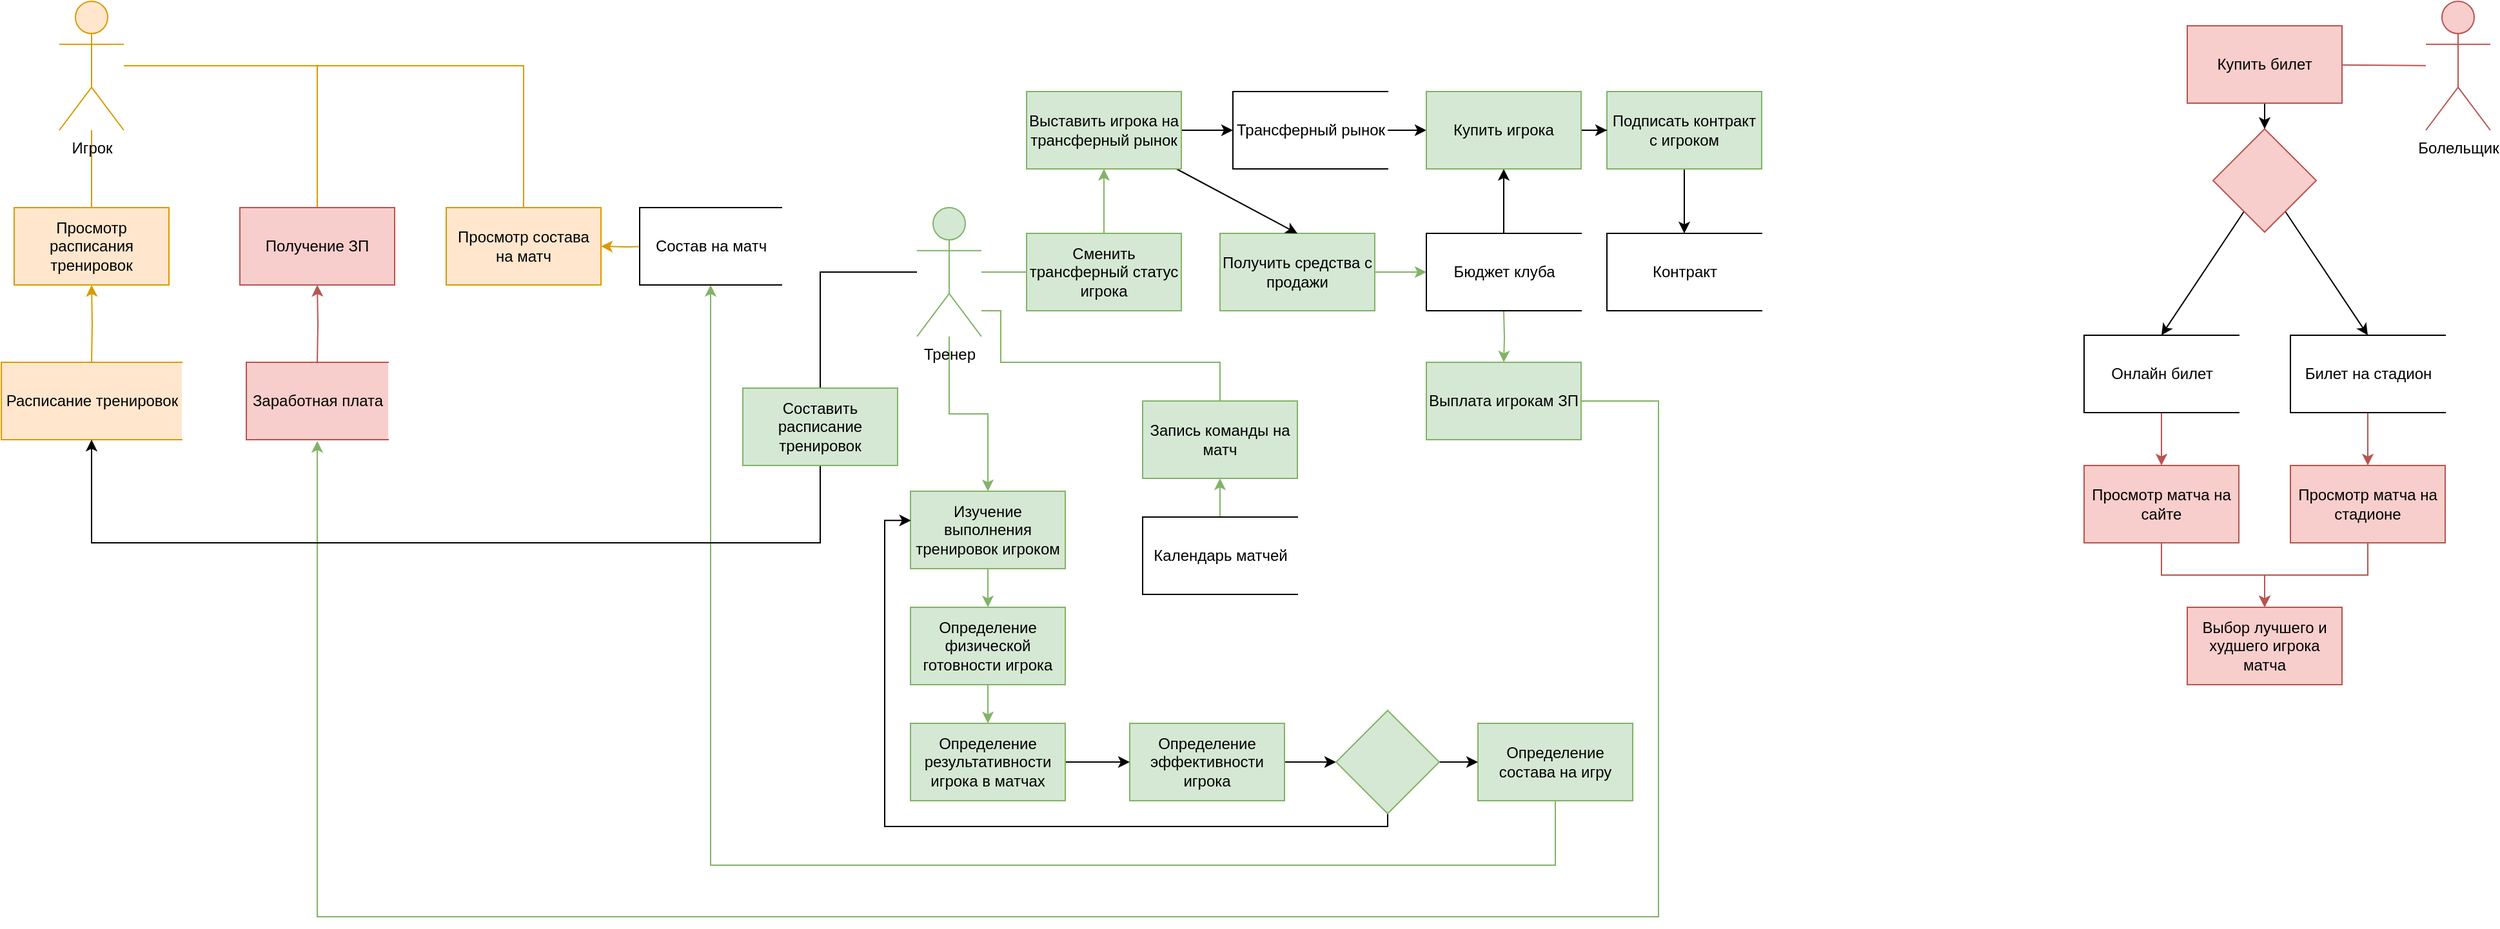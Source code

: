 <mxfile version="15.6.0" type="github">
  <diagram id="C5RBs43oDa-KdzZeNtuy" name="Page-1">
    <mxGraphModel dx="1038" dy="596" grid="1" gridSize="10" guides="1" tooltips="1" connect="1" arrows="1" fold="1" page="1" pageScale="1" pageWidth="300000" pageHeight="300000" math="0" shadow="0">
      <root>
        <mxCell id="WIyWlLk6GJQsqaUBKTNV-0" />
        <mxCell id="WIyWlLk6GJQsqaUBKTNV-1" parent="WIyWlLk6GJQsqaUBKTNV-0" />
        <mxCell id="eOIrUp3XJDV-W28vNHnl-2" style="edgeStyle=orthogonalEdgeStyle;rounded=0;orthogonalLoop=1;jettySize=auto;html=1;entryX=0.5;entryY=0;entryDx=0;entryDy=0;fillColor=#ffe6cc;strokeColor=#d79b00;endArrow=none;endFill=0;" parent="WIyWlLk6GJQsqaUBKTNV-1" source="eOIrUp3XJDV-W28vNHnl-0" target="eOIrUp3XJDV-W28vNHnl-1" edge="1">
          <mxGeometry relative="1" as="geometry" />
        </mxCell>
        <mxCell id="eOIrUp3XJDV-W28vNHnl-8" style="edgeStyle=orthogonalEdgeStyle;rounded=0;orthogonalLoop=1;jettySize=auto;html=1;entryX=0.5;entryY=0;entryDx=0;entryDy=0;fillColor=#ffe6cc;strokeColor=#d79b00;endArrow=none;endFill=0;" parent="WIyWlLk6GJQsqaUBKTNV-1" source="eOIrUp3XJDV-W28vNHnl-0" target="eOIrUp3XJDV-W28vNHnl-5" edge="1">
          <mxGeometry relative="1" as="geometry" />
        </mxCell>
        <mxCell id="eOIrUp3XJDV-W28vNHnl-10" style="edgeStyle=orthogonalEdgeStyle;rounded=0;orthogonalLoop=1;jettySize=auto;html=1;entryX=0.5;entryY=0;entryDx=0;entryDy=0;fillColor=#ffe6cc;strokeColor=#d79b00;endArrow=none;endFill=0;" parent="WIyWlLk6GJQsqaUBKTNV-1" source="eOIrUp3XJDV-W28vNHnl-0" target="eOIrUp3XJDV-W28vNHnl-9" edge="1">
          <mxGeometry relative="1" as="geometry" />
        </mxCell>
        <mxCell id="eOIrUp3XJDV-W28vNHnl-0" value="Игрок" style="shape=umlActor;verticalLabelPosition=bottom;verticalAlign=top;html=1;outlineConnect=0;fillColor=#ffe6cc;strokeColor=#d79b00;" parent="WIyWlLk6GJQsqaUBKTNV-1" vertex="1">
          <mxGeometry x="100" y="40" width="50" height="100" as="geometry" />
        </mxCell>
        <mxCell id="eOIrUp3XJDV-W28vNHnl-1" value="Просмотр расписания тренировок" style="rounded=0;whiteSpace=wrap;html=1;fillColor=#ffe6cc;strokeColor=#d79b00;" parent="WIyWlLk6GJQsqaUBKTNV-1" vertex="1">
          <mxGeometry x="65" y="200" width="120" height="60" as="geometry" />
        </mxCell>
        <mxCell id="eOIrUp3XJDV-W28vNHnl-4" style="edgeStyle=orthogonalEdgeStyle;rounded=0;orthogonalLoop=1;jettySize=auto;html=1;entryX=0.5;entryY=1;entryDx=0;entryDy=0;fillColor=#ffe6cc;strokeColor=#d79b00;" parent="WIyWlLk6GJQsqaUBKTNV-1" target="eOIrUp3XJDV-W28vNHnl-1" edge="1">
          <mxGeometry relative="1" as="geometry">
            <mxPoint x="125" y="320" as="sourcePoint" />
          </mxGeometry>
        </mxCell>
        <mxCell id="eOIrUp3XJDV-W28vNHnl-5" value="Получение ЗП" style="rounded=0;whiteSpace=wrap;html=1;fillColor=#f8cecc;strokeColor=#b85450;" parent="WIyWlLk6GJQsqaUBKTNV-1" vertex="1">
          <mxGeometry x="240" y="200" width="120" height="60" as="geometry" />
        </mxCell>
        <mxCell id="eOIrUp3XJDV-W28vNHnl-7" style="edgeStyle=orthogonalEdgeStyle;rounded=0;orthogonalLoop=1;jettySize=auto;html=1;entryX=0.5;entryY=1;entryDx=0;entryDy=0;fillColor=#f8cecc;strokeColor=#b85450;" parent="WIyWlLk6GJQsqaUBKTNV-1" target="eOIrUp3XJDV-W28vNHnl-5" edge="1">
          <mxGeometry relative="1" as="geometry">
            <mxPoint x="300" y="320" as="sourcePoint" />
          </mxGeometry>
        </mxCell>
        <mxCell id="eOIrUp3XJDV-W28vNHnl-9" value="Просмотр состава на матч" style="rounded=0;whiteSpace=wrap;html=1;fillColor=#ffe6cc;strokeColor=#d79b00;" parent="WIyWlLk6GJQsqaUBKTNV-1" vertex="1">
          <mxGeometry x="400" y="200" width="120" height="60" as="geometry" />
        </mxCell>
        <mxCell id="eOIrUp3XJDV-W28vNHnl-12" style="edgeStyle=orthogonalEdgeStyle;rounded=0;orthogonalLoop=1;jettySize=auto;html=1;fillColor=#ffe6cc;strokeColor=#d79b00;" parent="WIyWlLk6GJQsqaUBKTNV-1" target="eOIrUp3XJDV-W28vNHnl-9" edge="1">
          <mxGeometry relative="1" as="geometry">
            <mxPoint x="560" y="230" as="sourcePoint" />
          </mxGeometry>
        </mxCell>
        <mxCell id="XGsrUP2sVR3z3tPlqDbo-16" style="edgeStyle=orthogonalEdgeStyle;rounded=0;orthogonalLoop=1;jettySize=auto;html=1;entryX=0;entryY=0.5;entryDx=0;entryDy=0;endArrow=none;endFill=0;fillColor=#d5e8d4;strokeColor=#82b366;" parent="WIyWlLk6GJQsqaUBKTNV-1" source="eOIrUp3XJDV-W28vNHnl-14" target="XGsrUP2sVR3z3tPlqDbo-5" edge="1">
          <mxGeometry relative="1" as="geometry" />
        </mxCell>
        <mxCell id="XGsrUP2sVR3z3tPlqDbo-27" style="edgeStyle=orthogonalEdgeStyle;rounded=0;orthogonalLoop=1;jettySize=auto;html=1;endArrow=none;endFill=0;entryX=0.5;entryY=0;entryDx=0;entryDy=0;fillColor=#d5e8d4;strokeColor=#82b366;" parent="WIyWlLk6GJQsqaUBKTNV-1" source="eOIrUp3XJDV-W28vNHnl-14" target="eOIrUp3XJDV-W28vNHnl-29" edge="1">
          <mxGeometry relative="1" as="geometry">
            <mxPoint x="1020" y="380" as="targetPoint" />
            <Array as="points">
              <mxPoint x="830" y="280" />
              <mxPoint x="830" y="320" />
              <mxPoint x="1000" y="320" />
            </Array>
          </mxGeometry>
        </mxCell>
        <mxCell id="j-8AjmEDH8plKs_JmR50-25" style="edgeStyle=orthogonalEdgeStyle;rounded=0;orthogonalLoop=1;jettySize=auto;html=1;entryX=0.5;entryY=0;entryDx=0;entryDy=0;endArrow=none;endFill=0;" edge="1" parent="WIyWlLk6GJQsqaUBKTNV-1" source="eOIrUp3XJDV-W28vNHnl-14" target="j-8AjmEDH8plKs_JmR50-24">
          <mxGeometry relative="1" as="geometry" />
        </mxCell>
        <mxCell id="j-8AjmEDH8plKs_JmR50-31" style="edgeStyle=orthogonalEdgeStyle;rounded=0;orthogonalLoop=1;jettySize=auto;html=1;entryX=0.5;entryY=0;entryDx=0;entryDy=0;fillColor=#d5e8d4;strokeColor=#82b366;" edge="1" parent="WIyWlLk6GJQsqaUBKTNV-1" source="eOIrUp3XJDV-W28vNHnl-14" target="XGsrUP2sVR3z3tPlqDbo-0">
          <mxGeometry relative="1" as="geometry" />
        </mxCell>
        <mxCell id="eOIrUp3XJDV-W28vNHnl-14" value="Тренер" style="shape=umlActor;verticalLabelPosition=bottom;verticalAlign=top;html=1;outlineConnect=0;fillColor=#d5e8d4;strokeColor=#82b366;" parent="WIyWlLk6GJQsqaUBKTNV-1" vertex="1">
          <mxGeometry x="765" y="200" width="50" height="100" as="geometry" />
        </mxCell>
        <mxCell id="j-8AjmEDH8plKs_JmR50-35" style="edgeStyle=orthogonalEdgeStyle;rounded=0;orthogonalLoop=1;jettySize=auto;html=1;entryX=0;entryY=0.5;entryDx=0;entryDy=0;" edge="1" parent="WIyWlLk6GJQsqaUBKTNV-1" source="eOIrUp3XJDV-W28vNHnl-15" target="XGsrUP2sVR3z3tPlqDbo-9">
          <mxGeometry relative="1" as="geometry" />
        </mxCell>
        <mxCell id="eOIrUp3XJDV-W28vNHnl-15" value="Определение эффективности игрока" style="rounded=0;whiteSpace=wrap;html=1;fillColor=#d5e8d4;strokeColor=#82b366;" parent="WIyWlLk6GJQsqaUBKTNV-1" vertex="1">
          <mxGeometry x="930" y="600" width="120" height="60" as="geometry" />
        </mxCell>
        <mxCell id="j-8AjmEDH8plKs_JmR50-38" style="edgeStyle=orthogonalEdgeStyle;rounded=0;orthogonalLoop=1;jettySize=auto;html=1;entryX=0.5;entryY=1;entryDx=0;entryDy=0;fillColor=#d5e8d4;strokeColor=#82b366;" edge="1" parent="WIyWlLk6GJQsqaUBKTNV-1" source="eOIrUp3XJDV-W28vNHnl-21" target="xHA_YGjWeiTxH-2LHFFL-7">
          <mxGeometry relative="1" as="geometry">
            <Array as="points">
              <mxPoint x="1260" y="710" />
              <mxPoint x="605" y="710" />
            </Array>
          </mxGeometry>
        </mxCell>
        <mxCell id="eOIrUp3XJDV-W28vNHnl-21" value="Определение состава на игру" style="rounded=0;whiteSpace=wrap;html=1;fillColor=#d5e8d4;strokeColor=#82b366;" parent="WIyWlLk6GJQsqaUBKTNV-1" vertex="1">
          <mxGeometry x="1200" y="600" width="120" height="60" as="geometry" />
        </mxCell>
        <mxCell id="XGsrUP2sVR3z3tPlqDbo-31" style="edgeStyle=orthogonalEdgeStyle;rounded=0;orthogonalLoop=1;jettySize=auto;html=1;endArrow=classic;endFill=1;fillColor=#d5e8d4;strokeColor=#82b366;" parent="WIyWlLk6GJQsqaUBKTNV-1" source="eOIrUp3XJDV-W28vNHnl-25" edge="1">
          <mxGeometry relative="1" as="geometry">
            <mxPoint x="300" y="381" as="targetPoint" />
            <Array as="points">
              <mxPoint x="1340" y="350" />
              <mxPoint x="1340" y="750" />
              <mxPoint x="300" y="750" />
              <mxPoint x="300" y="381" />
            </Array>
          </mxGeometry>
        </mxCell>
        <mxCell id="eOIrUp3XJDV-W28vNHnl-25" value="Выплата игрокам ЗП" style="rounded=0;whiteSpace=wrap;html=1;fillColor=#d5e8d4;strokeColor=#82b366;" parent="WIyWlLk6GJQsqaUBKTNV-1" vertex="1">
          <mxGeometry x="1160" y="320" width="120" height="60" as="geometry" />
        </mxCell>
        <mxCell id="eOIrUp3XJDV-W28vNHnl-29" value="Запись команды на матч" style="rounded=0;whiteSpace=wrap;html=1;fillColor=#d5e8d4;strokeColor=#82b366;" parent="WIyWlLk6GJQsqaUBKTNV-1" vertex="1">
          <mxGeometry x="940" y="350" width="120" height="60" as="geometry" />
        </mxCell>
        <mxCell id="XGsrUP2sVR3z3tPlqDbo-25" style="edgeStyle=orthogonalEdgeStyle;rounded=0;orthogonalLoop=1;jettySize=auto;html=1;entryX=0.5;entryY=0;entryDx=0;entryDy=0;endArrow=classic;endFill=1;fillColor=#d5e8d4;strokeColor=#82b366;" parent="WIyWlLk6GJQsqaUBKTNV-1" source="XGsrUP2sVR3z3tPlqDbo-0" target="XGsrUP2sVR3z3tPlqDbo-1" edge="1">
          <mxGeometry relative="1" as="geometry" />
        </mxCell>
        <mxCell id="XGsrUP2sVR3z3tPlqDbo-0" value="Изучение выполнения тренировок игроком" style="rounded=0;whiteSpace=wrap;html=1;fillColor=#d5e8d4;strokeColor=#82b366;" parent="WIyWlLk6GJQsqaUBKTNV-1" vertex="1">
          <mxGeometry x="760" y="420" width="120" height="60" as="geometry" />
        </mxCell>
        <mxCell id="XGsrUP2sVR3z3tPlqDbo-26" style="edgeStyle=orthogonalEdgeStyle;rounded=0;orthogonalLoop=1;jettySize=auto;html=1;entryX=0.5;entryY=0;entryDx=0;entryDy=0;endArrow=classic;endFill=1;fillColor=#d5e8d4;strokeColor=#82b366;" parent="WIyWlLk6GJQsqaUBKTNV-1" source="XGsrUP2sVR3z3tPlqDbo-1" target="XGsrUP2sVR3z3tPlqDbo-2" edge="1">
          <mxGeometry relative="1" as="geometry" />
        </mxCell>
        <mxCell id="XGsrUP2sVR3z3tPlqDbo-1" value="Определение физической готовности игрока" style="rounded=0;whiteSpace=wrap;html=1;fillColor=#d5e8d4;strokeColor=#82b366;" parent="WIyWlLk6GJQsqaUBKTNV-1" vertex="1">
          <mxGeometry x="760" y="510" width="120" height="60" as="geometry" />
        </mxCell>
        <mxCell id="j-8AjmEDH8plKs_JmR50-34" style="edgeStyle=orthogonalEdgeStyle;rounded=0;orthogonalLoop=1;jettySize=auto;html=1;entryX=0;entryY=0.5;entryDx=0;entryDy=0;" edge="1" parent="WIyWlLk6GJQsqaUBKTNV-1" source="XGsrUP2sVR3z3tPlqDbo-2" target="eOIrUp3XJDV-W28vNHnl-15">
          <mxGeometry relative="1" as="geometry" />
        </mxCell>
        <mxCell id="XGsrUP2sVR3z3tPlqDbo-2" value="Определение результативности игрока в матчах" style="rounded=0;whiteSpace=wrap;html=1;fillColor=#d5e8d4;strokeColor=#82b366;" parent="WIyWlLk6GJQsqaUBKTNV-1" vertex="1">
          <mxGeometry x="760" y="600" width="120" height="60" as="geometry" />
        </mxCell>
        <mxCell id="Lr7Eeemeu5pWexbAgqRX-1" style="edgeStyle=orthogonalEdgeStyle;rounded=0;orthogonalLoop=1;jettySize=auto;html=1;entryX=0.5;entryY=0;entryDx=0;entryDy=0;" parent="WIyWlLk6GJQsqaUBKTNV-1" source="XGsrUP2sVR3z3tPlqDbo-4" target="Lr7Eeemeu5pWexbAgqRX-0" edge="1">
          <mxGeometry relative="1" as="geometry">
            <Array as="points">
              <mxPoint x="1360" y="220" />
            </Array>
          </mxGeometry>
        </mxCell>
        <mxCell id="XGsrUP2sVR3z3tPlqDbo-4" value="Подписать контракт с игроком" style="rounded=0;whiteSpace=wrap;html=1;fillColor=#d5e8d4;strokeColor=#82b366;" parent="WIyWlLk6GJQsqaUBKTNV-1" vertex="1">
          <mxGeometry x="1300" y="110" width="120" height="60" as="geometry" />
        </mxCell>
        <mxCell id="XGsrUP2sVR3z3tPlqDbo-19" style="edgeStyle=orthogonalEdgeStyle;rounded=0;orthogonalLoop=1;jettySize=auto;html=1;entryX=0.5;entryY=1;entryDx=0;entryDy=0;endArrow=classic;endFill=1;fillColor=#d5e8d4;strokeColor=#82b366;" parent="WIyWlLk6GJQsqaUBKTNV-1" source="XGsrUP2sVR3z3tPlqDbo-5" edge="1">
          <mxGeometry relative="1" as="geometry">
            <mxPoint x="910" y="170" as="targetPoint" />
          </mxGeometry>
        </mxCell>
        <mxCell id="XGsrUP2sVR3z3tPlqDbo-5" value="Сменить трансферный статус игрока&lt;br&gt;" style="rounded=0;whiteSpace=wrap;html=1;fillColor=#d5e8d4;strokeColor=#82b366;" parent="WIyWlLk6GJQsqaUBKTNV-1" vertex="1">
          <mxGeometry x="850" y="220" width="120" height="60" as="geometry" />
        </mxCell>
        <mxCell id="XGsrUP2sVR3z3tPlqDbo-18" style="edgeStyle=orthogonalEdgeStyle;rounded=0;orthogonalLoop=1;jettySize=auto;html=1;entryX=0;entryY=0.5;entryDx=0;entryDy=0;endArrow=classic;endFill=1;fillColor=#d5e8d4;strokeColor=#82b366;" parent="WIyWlLk6GJQsqaUBKTNV-1" source="XGsrUP2sVR3z3tPlqDbo-6" edge="1">
          <mxGeometry relative="1" as="geometry">
            <mxPoint x="1160" y="250" as="targetPoint" />
          </mxGeometry>
        </mxCell>
        <mxCell id="XGsrUP2sVR3z3tPlqDbo-6" value="Получить средства с продажи" style="rounded=0;whiteSpace=wrap;html=1;fillColor=#d5e8d4;strokeColor=#82b366;" parent="WIyWlLk6GJQsqaUBKTNV-1" vertex="1">
          <mxGeometry x="1000" y="220" width="120" height="60" as="geometry" />
        </mxCell>
        <mxCell id="XGsrUP2sVR3z3tPlqDbo-23" style="edgeStyle=orthogonalEdgeStyle;rounded=0;orthogonalLoop=1;jettySize=auto;html=1;entryX=0.5;entryY=0;entryDx=0;entryDy=0;endArrow=classic;endFill=1;fillColor=#d5e8d4;strokeColor=#82b366;" parent="WIyWlLk6GJQsqaUBKTNV-1" target="eOIrUp3XJDV-W28vNHnl-25" edge="1">
          <mxGeometry relative="1" as="geometry">
            <mxPoint x="1220" y="280" as="sourcePoint" />
          </mxGeometry>
        </mxCell>
        <mxCell id="j-8AjmEDH8plKs_JmR50-36" style="edgeStyle=orthogonalEdgeStyle;rounded=0;orthogonalLoop=1;jettySize=auto;html=1;entryX=0.003;entryY=0.377;entryDx=0;entryDy=0;entryPerimeter=0;" edge="1" parent="WIyWlLk6GJQsqaUBKTNV-1" source="XGsrUP2sVR3z3tPlqDbo-9" target="XGsrUP2sVR3z3tPlqDbo-0">
          <mxGeometry relative="1" as="geometry">
            <Array as="points">
              <mxPoint x="1130" y="680" />
              <mxPoint x="740" y="680" />
              <mxPoint x="740" y="443" />
            </Array>
          </mxGeometry>
        </mxCell>
        <mxCell id="j-8AjmEDH8plKs_JmR50-37" style="edgeStyle=orthogonalEdgeStyle;rounded=0;orthogonalLoop=1;jettySize=auto;html=1;entryX=0;entryY=0.5;entryDx=0;entryDy=0;" edge="1" parent="WIyWlLk6GJQsqaUBKTNV-1" source="XGsrUP2sVR3z3tPlqDbo-9" target="eOIrUp3XJDV-W28vNHnl-21">
          <mxGeometry relative="1" as="geometry" />
        </mxCell>
        <mxCell id="XGsrUP2sVR3z3tPlqDbo-9" value="" style="rhombus;whiteSpace=wrap;html=1;fillColor=#d5e8d4;strokeColor=#82b366;" parent="WIyWlLk6GJQsqaUBKTNV-1" vertex="1">
          <mxGeometry x="1090" y="590" width="80" height="80" as="geometry" />
        </mxCell>
        <mxCell id="XGsrUP2sVR3z3tPlqDbo-29" style="edgeStyle=orthogonalEdgeStyle;rounded=0;orthogonalLoop=1;jettySize=auto;html=1;entryX=0.5;entryY=1;entryDx=0;entryDy=0;endArrow=classic;endFill=1;fillColor=#d5e8d4;strokeColor=#82b366;" parent="WIyWlLk6GJQsqaUBKTNV-1" target="eOIrUp3XJDV-W28vNHnl-29" edge="1">
          <mxGeometry relative="1" as="geometry">
            <mxPoint x="1000" y="440" as="sourcePoint" />
          </mxGeometry>
        </mxCell>
        <mxCell id="pnqpKv2bwa6MBnU_AN3N-9" style="edgeStyle=orthogonalEdgeStyle;rounded=0;orthogonalLoop=1;jettySize=auto;html=1;entryX=0.5;entryY=0;entryDx=0;entryDy=0;fillColor=#f8cecc;strokeColor=#b85450;" parent="WIyWlLk6GJQsqaUBKTNV-1" source="XGsrUP2sVR3z3tPlqDbo-34" target="XGsrUP2sVR3z3tPlqDbo-36" edge="1">
          <mxGeometry relative="1" as="geometry" />
        </mxCell>
        <mxCell id="XGsrUP2sVR3z3tPlqDbo-34" value="Просмотр матча на сайте" style="rounded=0;whiteSpace=wrap;html=1;fillColor=#f8cecc;strokeColor=#b85450;" parent="WIyWlLk6GJQsqaUBKTNV-1" vertex="1">
          <mxGeometry x="1670" y="400" width="120" height="60" as="geometry" />
        </mxCell>
        <mxCell id="pnqpKv2bwa6MBnU_AN3N-11" style="edgeStyle=orthogonalEdgeStyle;rounded=0;orthogonalLoop=1;jettySize=auto;html=1;entryX=0.5;entryY=0;entryDx=0;entryDy=0;fillColor=#f8cecc;strokeColor=#b85450;" parent="WIyWlLk6GJQsqaUBKTNV-1" source="XGsrUP2sVR3z3tPlqDbo-35" target="XGsrUP2sVR3z3tPlqDbo-36" edge="1">
          <mxGeometry relative="1" as="geometry" />
        </mxCell>
        <mxCell id="XGsrUP2sVR3z3tPlqDbo-35" value="Просмотр матча на стадионе" style="rounded=0;whiteSpace=wrap;html=1;fillColor=#f8cecc;strokeColor=#b85450;" parent="WIyWlLk6GJQsqaUBKTNV-1" vertex="1">
          <mxGeometry x="1830" y="400" width="120" height="60" as="geometry" />
        </mxCell>
        <mxCell id="XGsrUP2sVR3z3tPlqDbo-36" value="Выбор лучшего и худшего игрока матча" style="rounded=0;whiteSpace=wrap;html=1;fillColor=#f8cecc;strokeColor=#b85450;" parent="WIyWlLk6GJQsqaUBKTNV-1" vertex="1">
          <mxGeometry x="1750" y="510" width="120" height="60" as="geometry" />
        </mxCell>
        <mxCell id="xHA_YGjWeiTxH-2LHFFL-4" value="Заработная плата" style="html=1;dashed=0;whitespace=wrap;shape=partialRectangle;right=0;fillColor=#f8cecc;strokeColor=#b85450;" parent="WIyWlLk6GJQsqaUBKTNV-1" vertex="1">
          <mxGeometry x="245" y="320" width="110" height="60" as="geometry" />
        </mxCell>
        <mxCell id="xHA_YGjWeiTxH-2LHFFL-6" value="Расписание тренировок" style="html=1;dashed=0;whitespace=wrap;shape=partialRectangle;right=0;fillColor=#ffe6cc;strokeColor=#d79b00;" parent="WIyWlLk6GJQsqaUBKTNV-1" vertex="1">
          <mxGeometry x="55" y="320" width="140" height="60" as="geometry" />
        </mxCell>
        <mxCell id="xHA_YGjWeiTxH-2LHFFL-7" value="Состав на матч" style="html=1;dashed=0;whitespace=wrap;shape=partialRectangle;right=0;" parent="WIyWlLk6GJQsqaUBKTNV-1" vertex="1">
          <mxGeometry x="550" y="200" width="110" height="60" as="geometry" />
        </mxCell>
        <mxCell id="j-8AjmEDH8plKs_JmR50-28" style="edgeStyle=orthogonalEdgeStyle;rounded=0;orthogonalLoop=1;jettySize=auto;html=1;entryX=0.5;entryY=1;entryDx=0;entryDy=0;" edge="1" parent="WIyWlLk6GJQsqaUBKTNV-1" source="xHA_YGjWeiTxH-2LHFFL-10" target="j-8AjmEDH8plKs_JmR50-17">
          <mxGeometry relative="1" as="geometry" />
        </mxCell>
        <mxCell id="xHA_YGjWeiTxH-2LHFFL-10" value="Бюджет клуба" style="html=1;dashed=0;whitespace=wrap;shape=partialRectangle;right=0;" parent="WIyWlLk6GJQsqaUBKTNV-1" vertex="1">
          <mxGeometry x="1160" y="220" width="120" height="60" as="geometry" />
        </mxCell>
        <mxCell id="xHA_YGjWeiTxH-2LHFFL-11" value="Календарь матчей" style="html=1;dashed=0;whitespace=wrap;shape=partialRectangle;right=0;" parent="WIyWlLk6GJQsqaUBKTNV-1" vertex="1">
          <mxGeometry x="940" y="440" width="120" height="60" as="geometry" />
        </mxCell>
        <mxCell id="pnqpKv2bwa6MBnU_AN3N-5" style="edgeStyle=orthogonalEdgeStyle;rounded=0;orthogonalLoop=1;jettySize=auto;html=1;entryX=0.5;entryY=0;entryDx=0;entryDy=0;fillColor=#f8cecc;strokeColor=#b85450;" parent="WIyWlLk6GJQsqaUBKTNV-1" source="pnqpKv2bwa6MBnU_AN3N-1" target="XGsrUP2sVR3z3tPlqDbo-34" edge="1">
          <mxGeometry relative="1" as="geometry" />
        </mxCell>
        <mxCell id="pnqpKv2bwa6MBnU_AN3N-1" value="Онлайн билет" style="html=1;dashed=0;whitespace=wrap;shape=partialRectangle;right=0;" parent="WIyWlLk6GJQsqaUBKTNV-1" vertex="1">
          <mxGeometry x="1670" y="299" width="120" height="60" as="geometry" />
        </mxCell>
        <mxCell id="pnqpKv2bwa6MBnU_AN3N-8" style="edgeStyle=orthogonalEdgeStyle;rounded=0;orthogonalLoop=1;jettySize=auto;html=1;entryX=0.5;entryY=0;entryDx=0;entryDy=0;fillColor=#f8cecc;strokeColor=#b85450;" parent="WIyWlLk6GJQsqaUBKTNV-1" source="pnqpKv2bwa6MBnU_AN3N-2" target="XGsrUP2sVR3z3tPlqDbo-35" edge="1">
          <mxGeometry relative="1" as="geometry" />
        </mxCell>
        <mxCell id="pnqpKv2bwa6MBnU_AN3N-2" value="Билет на стадион" style="html=1;dashed=0;whitespace=wrap;shape=partialRectangle;right=0;" parent="WIyWlLk6GJQsqaUBKTNV-1" vertex="1">
          <mxGeometry x="1830" y="299" width="120" height="60" as="geometry" />
        </mxCell>
        <mxCell id="Lr7Eeemeu5pWexbAgqRX-0" value="Контракт" style="html=1;dashed=0;whitespace=wrap;shape=partialRectangle;right=0;" parent="WIyWlLk6GJQsqaUBKTNV-1" vertex="1">
          <mxGeometry x="1300" y="220" width="120" height="60" as="geometry" />
        </mxCell>
        <mxCell id="3AKp8cD8-QL655OngkcY-2" style="edgeStyle=none;rounded=0;orthogonalLoop=1;jettySize=auto;html=1;entryX=0.5;entryY=0;entryDx=0;entryDy=0;" parent="WIyWlLk6GJQsqaUBKTNV-1" source="3AKp8cD8-QL655OngkcY-1" target="pnqpKv2bwa6MBnU_AN3N-1" edge="1">
          <mxGeometry relative="1" as="geometry">
            <mxPoint x="1760" y="239" as="targetPoint" />
          </mxGeometry>
        </mxCell>
        <mxCell id="3AKp8cD8-QL655OngkcY-3" style="edgeStyle=none;rounded=0;orthogonalLoop=1;jettySize=auto;html=1;entryX=0.5;entryY=0;entryDx=0;entryDy=0;" parent="WIyWlLk6GJQsqaUBKTNV-1" source="3AKp8cD8-QL655OngkcY-1" target="pnqpKv2bwa6MBnU_AN3N-2" edge="1">
          <mxGeometry relative="1" as="geometry">
            <mxPoint x="1866.667" y="239" as="targetPoint" />
          </mxGeometry>
        </mxCell>
        <mxCell id="3AKp8cD8-QL655OngkcY-1" value="" style="rhombus;whiteSpace=wrap;html=1;fillColor=#f8cecc;strokeColor=#b85450;" parent="WIyWlLk6GJQsqaUBKTNV-1" vertex="1">
          <mxGeometry x="1770" y="139" width="80" height="80" as="geometry" />
        </mxCell>
        <mxCell id="3AKp8cD8-QL655OngkcY-4" style="rounded=0;orthogonalLoop=1;jettySize=auto;html=1;endArrow=none;endFill=0;fillColor=#f8cecc;strokeColor=#b85450;" parent="WIyWlLk6GJQsqaUBKTNV-1" source="3AKp8cD8-QL655OngkcY-6" target="3AKp8cD8-QL655OngkcY-7" edge="1">
          <mxGeometry relative="1" as="geometry">
            <mxPoint x="1880" y="200" as="targetPoint" />
          </mxGeometry>
        </mxCell>
        <mxCell id="3AKp8cD8-QL655OngkcY-6" value="Болельщик" style="shape=umlActor;verticalLabelPosition=bottom;verticalAlign=top;html=1;outlineConnect=0;fillColor=#f8cecc;strokeColor=#b85450;" parent="WIyWlLk6GJQsqaUBKTNV-1" vertex="1">
          <mxGeometry x="1935" y="40" width="50" height="100" as="geometry" />
        </mxCell>
        <mxCell id="3AKp8cD8-QL655OngkcY-8" style="edgeStyle=none;rounded=0;orthogonalLoop=1;jettySize=auto;html=1;" parent="WIyWlLk6GJQsqaUBKTNV-1" source="3AKp8cD8-QL655OngkcY-7" target="3AKp8cD8-QL655OngkcY-1" edge="1">
          <mxGeometry relative="1" as="geometry" />
        </mxCell>
        <mxCell id="3AKp8cD8-QL655OngkcY-7" value="Купить билет" style="rounded=0;whiteSpace=wrap;html=1;fillColor=#f8cecc;strokeColor=#b85450;" parent="WIyWlLk6GJQsqaUBKTNV-1" vertex="1">
          <mxGeometry x="1750" y="59" width="120" height="60" as="geometry" />
        </mxCell>
        <mxCell id="j-8AjmEDH8plKs_JmR50-12" style="edgeStyle=orthogonalEdgeStyle;rounded=0;orthogonalLoop=1;jettySize=auto;html=1;entryX=0;entryY=0.5;entryDx=0;entryDy=0;" edge="1" parent="WIyWlLk6GJQsqaUBKTNV-1" source="j-8AjmEDH8plKs_JmR50-9" target="j-8AjmEDH8plKs_JmR50-11">
          <mxGeometry relative="1" as="geometry" />
        </mxCell>
        <mxCell id="j-8AjmEDH8plKs_JmR50-30" style="rounded=0;orthogonalLoop=1;jettySize=auto;html=1;entryX=0.5;entryY=0;entryDx=0;entryDy=0;" edge="1" parent="WIyWlLk6GJQsqaUBKTNV-1" source="j-8AjmEDH8plKs_JmR50-9" target="XGsrUP2sVR3z3tPlqDbo-6">
          <mxGeometry relative="1" as="geometry" />
        </mxCell>
        <mxCell id="j-8AjmEDH8plKs_JmR50-9" value="Выставить игрока на трансферный рынок&lt;br&gt;" style="rounded=0;whiteSpace=wrap;html=1;fillColor=#d5e8d4;strokeColor=#82b366;" vertex="1" parent="WIyWlLk6GJQsqaUBKTNV-1">
          <mxGeometry x="850" y="110" width="120" height="60" as="geometry" />
        </mxCell>
        <mxCell id="j-8AjmEDH8plKs_JmR50-19" style="edgeStyle=orthogonalEdgeStyle;rounded=0;orthogonalLoop=1;jettySize=auto;html=1;entryX=0;entryY=0.5;entryDx=0;entryDy=0;" edge="1" parent="WIyWlLk6GJQsqaUBKTNV-1" source="j-8AjmEDH8plKs_JmR50-11" target="j-8AjmEDH8plKs_JmR50-17">
          <mxGeometry relative="1" as="geometry" />
        </mxCell>
        <mxCell id="j-8AjmEDH8plKs_JmR50-11" value="Трансферный рынок" style="html=1;dashed=0;whitespace=wrap;shape=partialRectangle;right=0;" vertex="1" parent="WIyWlLk6GJQsqaUBKTNV-1">
          <mxGeometry x="1010" y="110" width="120" height="60" as="geometry" />
        </mxCell>
        <mxCell id="j-8AjmEDH8plKs_JmR50-20" style="edgeStyle=orthogonalEdgeStyle;rounded=0;orthogonalLoop=1;jettySize=auto;html=1;entryX=0;entryY=0.5;entryDx=0;entryDy=0;" edge="1" parent="WIyWlLk6GJQsqaUBKTNV-1" source="j-8AjmEDH8plKs_JmR50-17" target="XGsrUP2sVR3z3tPlqDbo-4">
          <mxGeometry relative="1" as="geometry" />
        </mxCell>
        <mxCell id="j-8AjmEDH8plKs_JmR50-17" value="Купить игрока&lt;br&gt;" style="rounded=0;whiteSpace=wrap;html=1;fillColor=#d5e8d4;strokeColor=#82b366;" vertex="1" parent="WIyWlLk6GJQsqaUBKTNV-1">
          <mxGeometry x="1160" y="110" width="120" height="60" as="geometry" />
        </mxCell>
        <mxCell id="j-8AjmEDH8plKs_JmR50-27" style="edgeStyle=orthogonalEdgeStyle;rounded=0;orthogonalLoop=1;jettySize=auto;html=1;entryX=0.5;entryY=1;entryDx=0;entryDy=0;" edge="1" parent="WIyWlLk6GJQsqaUBKTNV-1" source="j-8AjmEDH8plKs_JmR50-24" target="xHA_YGjWeiTxH-2LHFFL-6">
          <mxGeometry relative="1" as="geometry">
            <Array as="points">
              <mxPoint x="690" y="460" />
              <mxPoint x="125" y="460" />
            </Array>
          </mxGeometry>
        </mxCell>
        <mxCell id="j-8AjmEDH8plKs_JmR50-24" value="Составить расписание тренировок" style="rounded=0;whiteSpace=wrap;html=1;fillColor=#d5e8d4;strokeColor=#82b366;" vertex="1" parent="WIyWlLk6GJQsqaUBKTNV-1">
          <mxGeometry x="630" y="340" width="120" height="60" as="geometry" />
        </mxCell>
      </root>
    </mxGraphModel>
  </diagram>
</mxfile>
